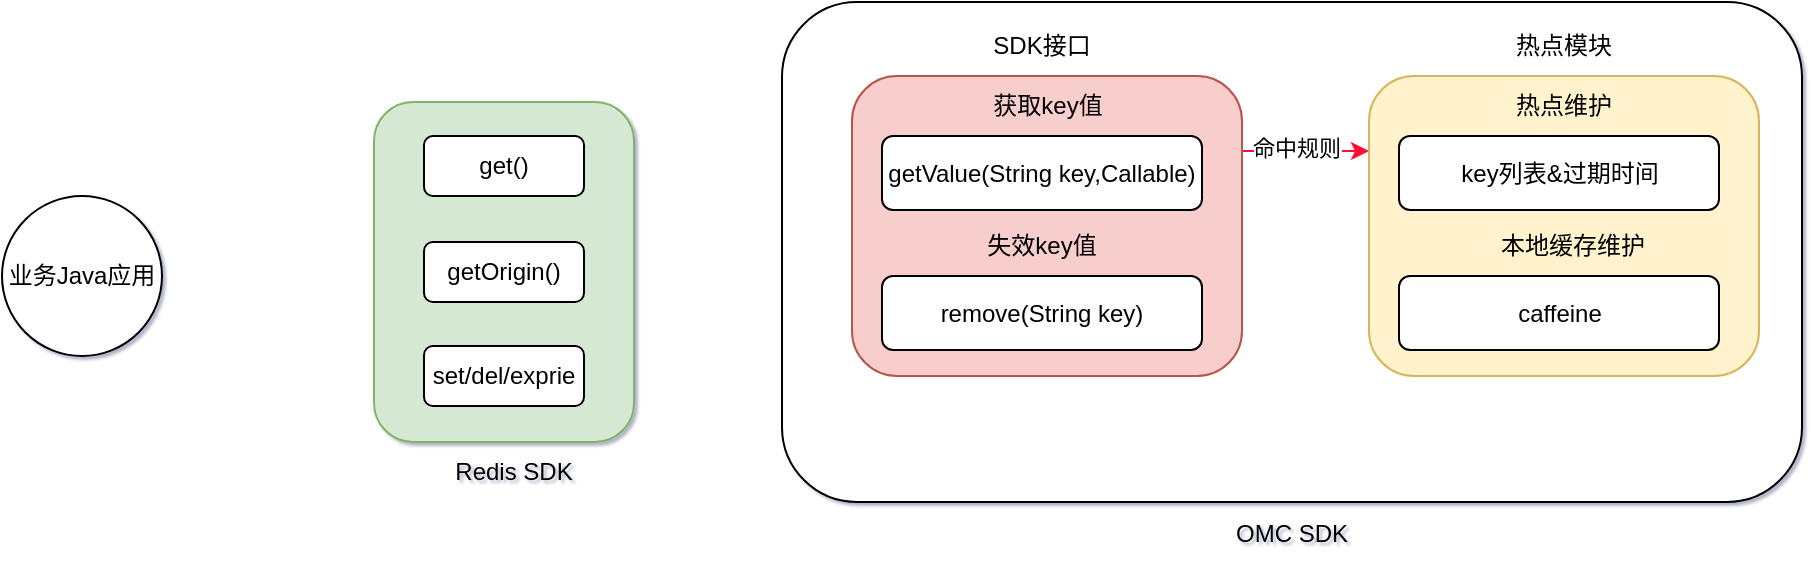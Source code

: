 <mxfile version="26.0.4">
  <diagram name="第 1 页" id="ZlfcepP43zk_2dy7UzXb">
    <mxGraphModel dx="1435" dy="699" grid="1" gridSize="10" guides="1" tooltips="1" connect="1" arrows="1" fold="1" page="1" pageScale="1" pageWidth="1654" pageHeight="1169" background="none" math="0" shadow="1">
      <root>
        <mxCell id="0" />
        <mxCell id="1" parent="0" />
        <mxCell id="C99ylbjmu_gTU2fMFwWg-1" value="" style="rounded=1;whiteSpace=wrap;html=1;fillColor=#d5e8d4;strokeColor=#82b366;" vertex="1" parent="1">
          <mxGeometry x="656" y="163" width="130" height="170" as="geometry" />
        </mxCell>
        <mxCell id="C99ylbjmu_gTU2fMFwWg-5" value="get()" style="rounded=1;whiteSpace=wrap;html=1;" vertex="1" parent="1">
          <mxGeometry x="681" y="180" width="80" height="30" as="geometry" />
        </mxCell>
        <mxCell id="C99ylbjmu_gTU2fMFwWg-8" value="getOrigin()" style="rounded=1;whiteSpace=wrap;html=1;" vertex="1" parent="1">
          <mxGeometry x="681" y="233" width="80" height="30" as="geometry" />
        </mxCell>
        <mxCell id="C99ylbjmu_gTU2fMFwWg-9" value="set/del/exprie" style="rounded=1;whiteSpace=wrap;html=1;" vertex="1" parent="1">
          <mxGeometry x="681" y="285" width="80" height="30" as="geometry" />
        </mxCell>
        <mxCell id="C99ylbjmu_gTU2fMFwWg-12" value="业务Java应用" style="ellipse;whiteSpace=wrap;html=1;aspect=fixed;" vertex="1" parent="1">
          <mxGeometry x="470" y="210" width="80" height="80" as="geometry" />
        </mxCell>
        <mxCell id="C99ylbjmu_gTU2fMFwWg-13" value="Redis SDK" style="text;html=1;align=center;verticalAlign=middle;whiteSpace=wrap;rounded=0;" vertex="1" parent="1">
          <mxGeometry x="691" y="333" width="70" height="30" as="geometry" />
        </mxCell>
        <mxCell id="C99ylbjmu_gTU2fMFwWg-14" value="" style="rounded=1;whiteSpace=wrap;html=1;" vertex="1" parent="1">
          <mxGeometry x="860" y="113" width="510" height="250" as="geometry" />
        </mxCell>
        <mxCell id="C99ylbjmu_gTU2fMFwWg-15" value="OMC SDK" style="text;html=1;align=center;verticalAlign=middle;whiteSpace=wrap;rounded=0;" vertex="1" parent="1">
          <mxGeometry x="1080" y="364" width="70" height="30" as="geometry" />
        </mxCell>
        <mxCell id="C99ylbjmu_gTU2fMFwWg-31" style="edgeStyle=orthogonalEdgeStyle;rounded=0;orthogonalLoop=1;jettySize=auto;html=1;exitX=1;exitY=0.25;exitDx=0;exitDy=0;entryX=0;entryY=0.25;entryDx=0;entryDy=0;strokeColor=#FF0A33;" edge="1" parent="1" source="C99ylbjmu_gTU2fMFwWg-16" target="C99ylbjmu_gTU2fMFwWg-26">
          <mxGeometry relative="1" as="geometry" />
        </mxCell>
        <mxCell id="C99ylbjmu_gTU2fMFwWg-32" value="命中规则" style="edgeLabel;html=1;align=center;verticalAlign=middle;resizable=0;points=[];" vertex="1" connectable="0" parent="C99ylbjmu_gTU2fMFwWg-31">
          <mxGeometry x="-0.158" y="3" relative="1" as="geometry">
            <mxPoint y="1" as="offset" />
          </mxGeometry>
        </mxCell>
        <mxCell id="C99ylbjmu_gTU2fMFwWg-16" value="" style="rounded=1;whiteSpace=wrap;html=1;fillColor=#f8cecc;strokeColor=#b85450;" vertex="1" parent="1">
          <mxGeometry x="895" y="150" width="195" height="150" as="geometry" />
        </mxCell>
        <mxCell id="C99ylbjmu_gTU2fMFwWg-17" value="getValue(String key,Callable)" style="rounded=1;whiteSpace=wrap;html=1;" vertex="1" parent="1">
          <mxGeometry x="910" y="180" width="160" height="37" as="geometry" />
        </mxCell>
        <mxCell id="C99ylbjmu_gTU2fMFwWg-18" value="remove(String key)" style="rounded=1;whiteSpace=wrap;html=1;" vertex="1" parent="1">
          <mxGeometry x="910" y="250" width="160" height="37" as="geometry" />
        </mxCell>
        <mxCell id="C99ylbjmu_gTU2fMFwWg-19" value="SDK接口" style="text;html=1;align=center;verticalAlign=middle;whiteSpace=wrap;rounded=0;" vertex="1" parent="1">
          <mxGeometry x="955" y="120" width="70" height="30" as="geometry" />
        </mxCell>
        <mxCell id="C99ylbjmu_gTU2fMFwWg-23" value="热点模块" style="text;html=1;align=center;verticalAlign=middle;whiteSpace=wrap;rounded=0;" vertex="1" parent="1">
          <mxGeometry x="1216" y="120" width="70" height="30" as="geometry" />
        </mxCell>
        <mxCell id="C99ylbjmu_gTU2fMFwWg-24" value="失效key值" style="text;html=1;align=center;verticalAlign=middle;whiteSpace=wrap;rounded=0;" vertex="1" parent="1">
          <mxGeometry x="955" y="220" width="70" height="30" as="geometry" />
        </mxCell>
        <mxCell id="C99ylbjmu_gTU2fMFwWg-25" value="获取key值" style="text;html=1;align=center;verticalAlign=middle;whiteSpace=wrap;rounded=0;" vertex="1" parent="1">
          <mxGeometry x="957.5" y="150" width="70" height="30" as="geometry" />
        </mxCell>
        <mxCell id="C99ylbjmu_gTU2fMFwWg-26" value="" style="rounded=1;whiteSpace=wrap;html=1;fillColor=#fff2cc;strokeColor=#d6b656;" vertex="1" parent="1">
          <mxGeometry x="1153.5" y="150" width="195" height="150" as="geometry" />
        </mxCell>
        <mxCell id="C99ylbjmu_gTU2fMFwWg-27" value="key列表&amp;amp;过期时间" style="rounded=1;whiteSpace=wrap;html=1;" vertex="1" parent="1">
          <mxGeometry x="1168.5" y="180" width="160" height="37" as="geometry" />
        </mxCell>
        <mxCell id="C99ylbjmu_gTU2fMFwWg-28" value="caffeine" style="rounded=1;whiteSpace=wrap;html=1;" vertex="1" parent="1">
          <mxGeometry x="1168.5" y="250" width="160" height="37" as="geometry" />
        </mxCell>
        <mxCell id="C99ylbjmu_gTU2fMFwWg-29" value="本地缓存维护" style="text;html=1;align=center;verticalAlign=middle;whiteSpace=wrap;rounded=0;" vertex="1" parent="1">
          <mxGeometry x="1213.5" y="220" width="82.5" height="30" as="geometry" />
        </mxCell>
        <mxCell id="C99ylbjmu_gTU2fMFwWg-30" value="热点维护" style="text;html=1;align=center;verticalAlign=middle;whiteSpace=wrap;rounded=0;" vertex="1" parent="1">
          <mxGeometry x="1216" y="150" width="70" height="30" as="geometry" />
        </mxCell>
      </root>
    </mxGraphModel>
  </diagram>
</mxfile>
